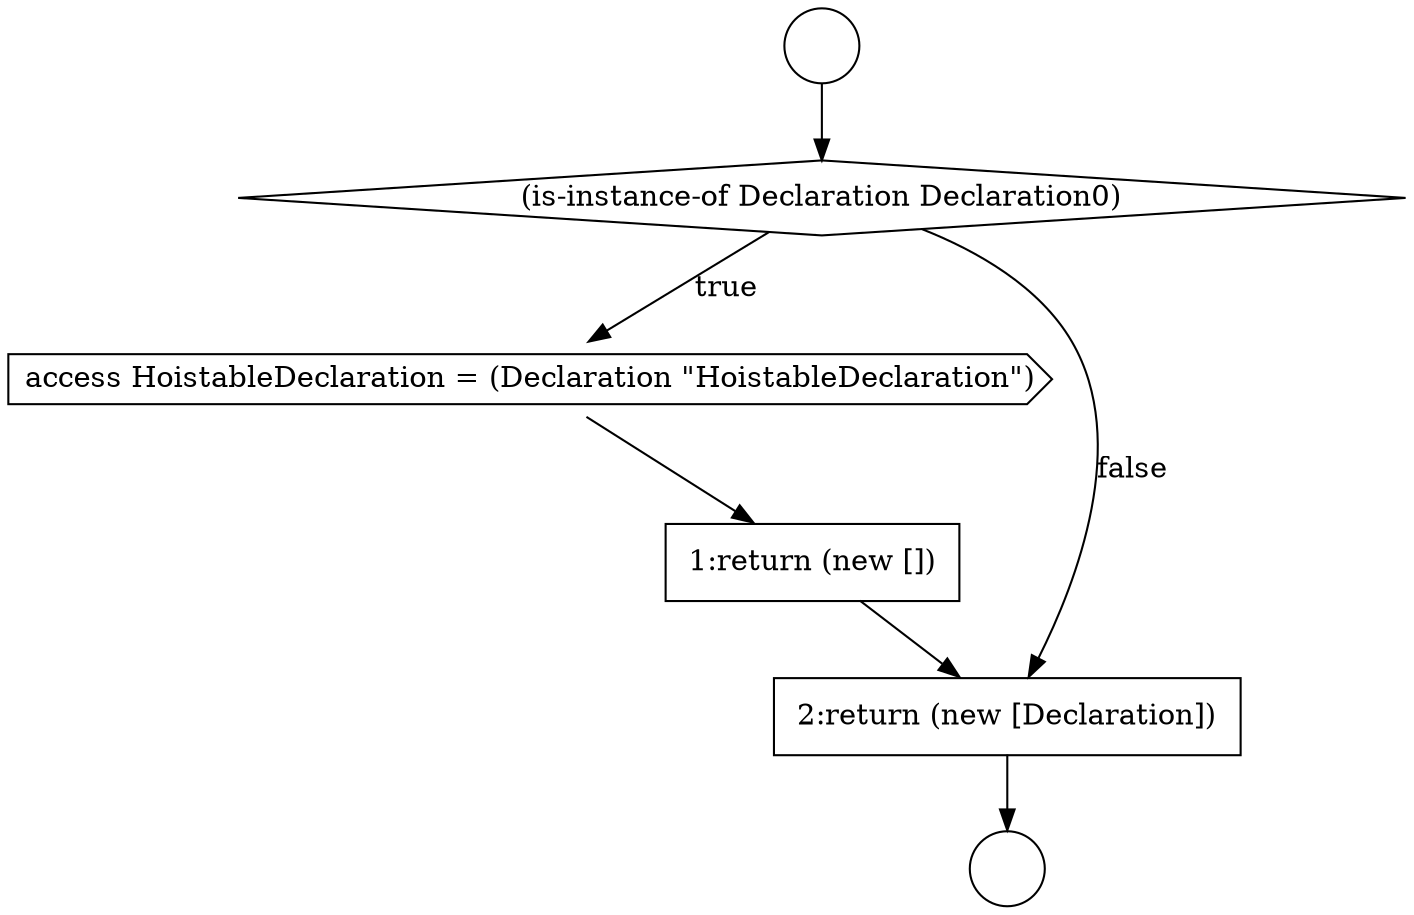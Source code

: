 digraph {
  node5425 [shape=diamond, label=<<font color="black">(is-instance-of Declaration Declaration0)</font>> color="black" fillcolor="white" style=filled]
  node5427 [shape=none, margin=0, label=<<font color="black">
    <table border="0" cellborder="1" cellspacing="0" cellpadding="10">
      <tr><td align="left">1:return (new [])</td></tr>
    </table>
  </font>> color="black" fillcolor="white" style=filled]
  node5424 [shape=circle label=" " color="black" fillcolor="white" style=filled]
  node5426 [shape=cds, label=<<font color="black">access HoistableDeclaration = (Declaration &quot;HoistableDeclaration&quot;)</font>> color="black" fillcolor="white" style=filled]
  node5423 [shape=circle label=" " color="black" fillcolor="white" style=filled]
  node5428 [shape=none, margin=0, label=<<font color="black">
    <table border="0" cellborder="1" cellspacing="0" cellpadding="10">
      <tr><td align="left">2:return (new [Declaration])</td></tr>
    </table>
  </font>> color="black" fillcolor="white" style=filled]
  node5427 -> node5428 [ color="black"]
  node5425 -> node5426 [label=<<font color="black">true</font>> color="black"]
  node5425 -> node5428 [label=<<font color="black">false</font>> color="black"]
  node5426 -> node5427 [ color="black"]
  node5428 -> node5424 [ color="black"]
  node5423 -> node5425 [ color="black"]
}
